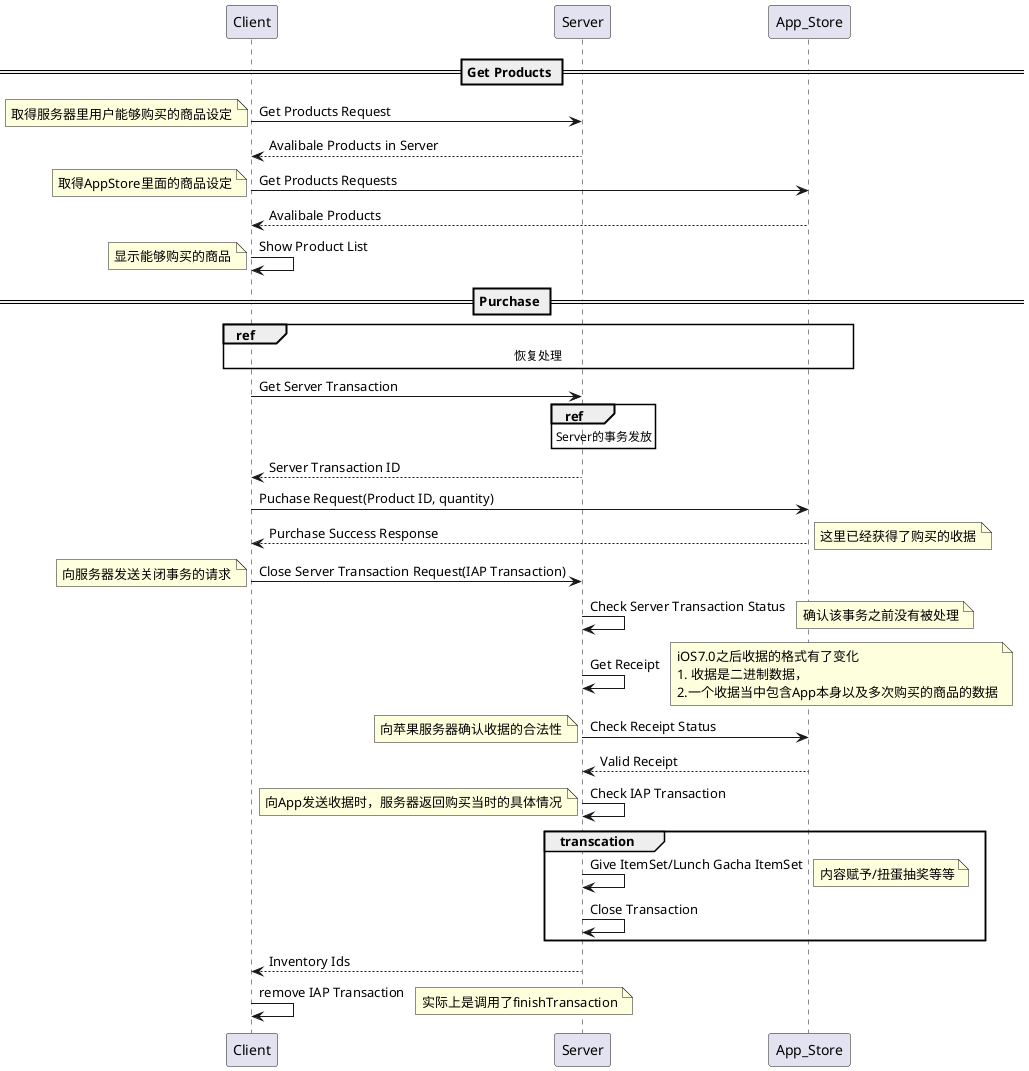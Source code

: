 @startuml

== Get Products ==
Client -> Server: Get Products Request
note left: 取得服务器里用户能够购买的商品设定
Server --> Client: Avalibale Products in Server
Client -> App_Store: Get Products Requests
note left: 取得AppStore里面的商品设定
App_Store --> Client: Avalibale Products
Client -> Client: Show Product List
note left: 显示能够购买的商品

== Purchase ==
ref over Client,Server,App_Store
  恢复处理
end ref
Client -> Server: Get Server Transaction
ref over Server
  Server的事务发放
end ref
Server --> Client: Server Transaction ID
Client -> App_Store: Puchase Request(Product ID, quantity)
App_Store --> Client: Purchase Success Response
note right: 这里已经获得了购买的收据
Client -> Server: Close Server Transaction Request(IAP Transaction)
note left: 向服务器发送关闭事务的请求
Server -> Server: Check Server Transaction Status
note right: 确认该事务之前没有被处理
Server -> Server: Get Receipt
note right
  iOS7.0之后收据的格式有了变化
  1. 收据是二进制数据，
  2.一个收据当中包含App本身以及多次购买的商品的数据
end note
Server -> App_Store: Check Receipt Status
note left: 向苹果服务器确认收据的合法性
App_Store --> Server: Valid Receipt
Server -> Server: Check IAP Transaction
note left
  向App发送收据时，服务器返回购买当时的具体情况
end note
group transcation
  Server -> Server: Give ItemSet/Lunch Gacha ItemSet
  note right: 内容赋予/扭蛋抽奖等等
  Server -> Server: Close Transaction
end
Server --> Client: Inventory Ids
Client -> Client: remove IAP Transaction
note right: 实际上是调用了finishTransaction
@enduml
